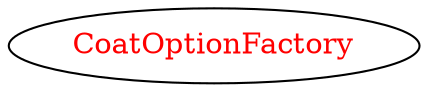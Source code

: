 digraph dependencyGraph {
 concentrate=true;
 ranksep="2.0";
 rankdir="LR"; 
 splines="ortho";
"CoatOptionFactory" [fontcolor="red"];
}